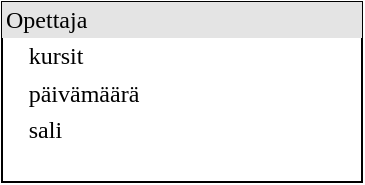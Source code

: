 <mxfile version="13.6.2" type="device"><diagram name="Page-1" id="2ca16b54-16f6-2749-3443-fa8db7711227"><mxGraphModel dx="1298" dy="882" grid="1" gridSize="10" guides="1" tooltips="1" connect="1" arrows="1" fold="1" page="1" pageScale="1" pageWidth="1100" pageHeight="850" background="#ffffff" math="0" shadow="0"><root><mxCell id="0"/><mxCell id="1" parent="0"/><mxCell id="2ed32ef02a7f4228-5" value="&lt;div style=&quot;box-sizing: border-box ; width: 100% ; background: #e4e4e4 ; padding: 2px&quot;&gt;Opettaja&lt;/div&gt;&lt;table style=&quot;width: 100% ; font-size: 1em&quot; cellpadding=&quot;2&quot; cellspacing=&quot;0&quot;&gt;&lt;tbody&gt;&lt;tr&gt;&lt;td&gt;&lt;br&gt;&lt;/td&gt;&lt;td&gt;kursit&lt;/td&gt;&lt;/tr&gt;&lt;tr&gt;&lt;td&gt;&lt;br&gt;&lt;/td&gt;&lt;td&gt;päivämäärä&lt;/td&gt;&lt;/tr&gt;&lt;tr&gt;&lt;td&gt;&lt;/td&gt;&lt;td&gt;sali&lt;/td&gt;&lt;/tr&gt;&lt;/tbody&gt;&lt;/table&gt;" style="verticalAlign=top;align=left;overflow=fill;html=1;rounded=0;shadow=0;comic=0;labelBackgroundColor=none;strokeWidth=1;fontFamily=Verdana;fontSize=12" parent="1" vertex="1"><mxGeometry x="410" y="335" width="180" height="90" as="geometry"/></mxCell></root></mxGraphModel></diagram></mxfile>